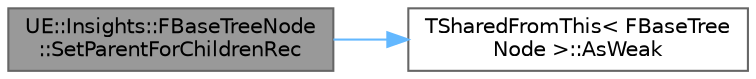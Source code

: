 digraph "UE::Insights::FBaseTreeNode::SetParentForChildrenRec"
{
 // INTERACTIVE_SVG=YES
 // LATEX_PDF_SIZE
  bgcolor="transparent";
  edge [fontname=Helvetica,fontsize=10,labelfontname=Helvetica,labelfontsize=10];
  node [fontname=Helvetica,fontsize=10,shape=box,height=0.2,width=0.4];
  rankdir="LR";
  Node1 [id="Node000001",label="UE::Insights::FBaseTreeNode\l::SetParentForChildrenRec",height=0.2,width=0.4,color="gray40", fillcolor="grey60", style="filled", fontcolor="black",tooltip=" "];
  Node1 -> Node2 [id="edge1_Node000001_Node000002",color="steelblue1",style="solid",tooltip=" "];
  Node2 [id="Node000002",label="TSharedFromThis\< FBaseTree\lNode \>::AsWeak",height=0.2,width=0.4,color="grey40", fillcolor="white", style="filled",URL="$db/d15/classTSharedFromThis.html#a5daaff2d97187f4f30291b5bc2b13153",tooltip=" "];
}
